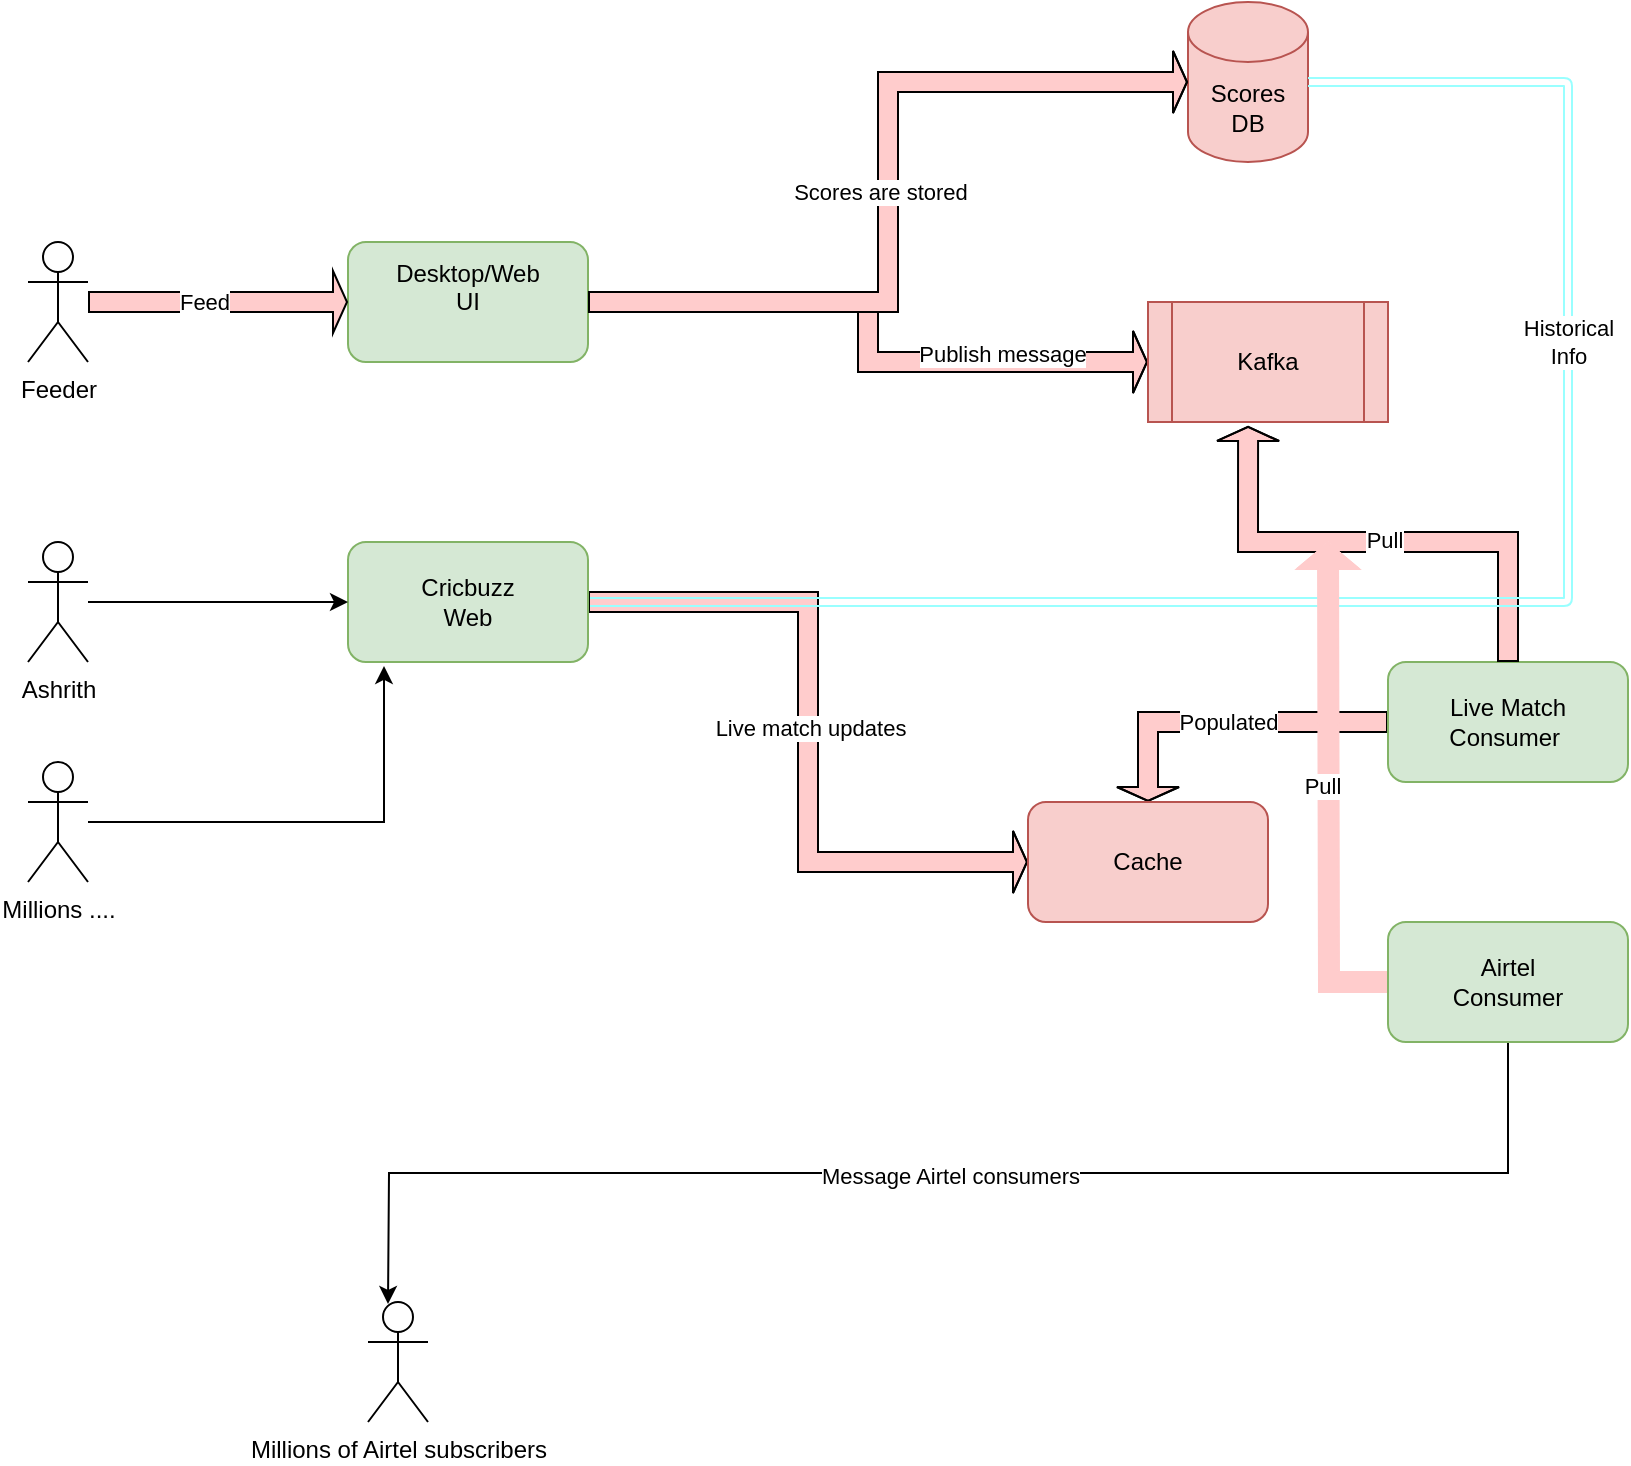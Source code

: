 <mxfile version="24.6.5" type="device">
  <diagram name="Simple architecture" id="oTdZrRDxeM_kzWt5eh7-">
    <mxGraphModel dx="1194" dy="615" grid="1" gridSize="10" guides="1" tooltips="1" connect="1" arrows="1" fold="1" page="1" pageScale="1" pageWidth="850" pageHeight="1100" math="0" shadow="0">
      <root>
        <mxCell id="0" />
        <mxCell id="1" parent="0" />
        <mxCell id="5g65gb1R4huNtyx6foxI-14" style="edgeStyle=orthogonalEdgeStyle;rounded=0;orthogonalLoop=1;jettySize=auto;html=1;entryX=0;entryY=0.5;entryDx=0;entryDy=0;shape=flexArrow;strokeWidth=1;endSize=2;startSize=2;fillColor=#FFCCCC;" edge="1" parent="1" source="5g65gb1R4huNtyx6foxI-1" target="5g65gb1R4huNtyx6foxI-13">
          <mxGeometry relative="1" as="geometry" />
        </mxCell>
        <mxCell id="5g65gb1R4huNtyx6foxI-15" value="Publish message" style="edgeLabel;html=1;align=center;verticalAlign=middle;resizable=0;points=[];" vertex="1" connectable="0" parent="5g65gb1R4huNtyx6foxI-14">
          <mxGeometry x="0.529" y="4" relative="1" as="geometry">
            <mxPoint as="offset" />
          </mxGeometry>
        </mxCell>
        <mxCell id="5g65gb1R4huNtyx6foxI-1" value="&lt;div&gt;Desktop/Web&lt;/div&gt;UI&lt;div&gt;&lt;br&gt;&lt;/div&gt;" style="rounded=1;whiteSpace=wrap;html=1;fillColor=#d5e8d4;strokeColor=#82b366;" vertex="1" parent="1">
          <mxGeometry x="200" y="140" width="120" height="60" as="geometry" />
        </mxCell>
        <mxCell id="5g65gb1R4huNtyx6foxI-3" style="edgeStyle=orthogonalEdgeStyle;rounded=0;orthogonalLoop=1;jettySize=auto;html=1;entryX=0;entryY=0.5;entryDx=0;entryDy=0;shape=flexArrow;strokeWidth=1;endSize=2;startSize=2;fillColor=#FFCCCC;" edge="1" parent="1" source="5g65gb1R4huNtyx6foxI-2" target="5g65gb1R4huNtyx6foxI-1">
          <mxGeometry relative="1" as="geometry" />
        </mxCell>
        <mxCell id="5g65gb1R4huNtyx6foxI-6" value="Feed" style="edgeLabel;html=1;align=center;verticalAlign=middle;resizable=0;points=[];" vertex="1" connectable="0" parent="5g65gb1R4huNtyx6foxI-3">
          <mxGeometry x="-0.108" relative="1" as="geometry">
            <mxPoint as="offset" />
          </mxGeometry>
        </mxCell>
        <mxCell id="5g65gb1R4huNtyx6foxI-2" value="Feeder" style="shape=umlActor;verticalLabelPosition=bottom;verticalAlign=top;html=1;outlineConnect=0;" vertex="1" parent="1">
          <mxGeometry x="40" y="140" width="30" height="60" as="geometry" />
        </mxCell>
        <mxCell id="5g65gb1R4huNtyx6foxI-4" value="&lt;div&gt;Scores&lt;/div&gt;DB" style="shape=cylinder3;whiteSpace=wrap;html=1;boundedLbl=1;backgroundOutline=1;size=15;fillColor=#f8cecc;strokeColor=#b85450;" vertex="1" parent="1">
          <mxGeometry x="620" y="20" width="60" height="80" as="geometry" />
        </mxCell>
        <mxCell id="5g65gb1R4huNtyx6foxI-5" style="edgeStyle=orthogonalEdgeStyle;rounded=0;orthogonalLoop=1;jettySize=auto;html=1;entryX=0;entryY=0.5;entryDx=0;entryDy=0;entryPerimeter=0;shape=flexArrow;strokeWidth=1;endSize=2;startSize=2;fillColor=#FFCCCC;" edge="1" parent="1" source="5g65gb1R4huNtyx6foxI-1" target="5g65gb1R4huNtyx6foxI-4">
          <mxGeometry relative="1" as="geometry" />
        </mxCell>
        <mxCell id="5g65gb1R4huNtyx6foxI-7" value="Scores are stored" style="edgeLabel;html=1;align=center;verticalAlign=middle;resizable=0;points=[];" vertex="1" connectable="0" parent="5g65gb1R4huNtyx6foxI-5">
          <mxGeometry y="4" relative="1" as="geometry">
            <mxPoint as="offset" />
          </mxGeometry>
        </mxCell>
        <mxCell id="5g65gb1R4huNtyx6foxI-21" style="edgeStyle=orthogonalEdgeStyle;rounded=0;orthogonalLoop=1;jettySize=auto;html=1;entryX=0;entryY=0.5;entryDx=0;entryDy=0;shape=flexArrow;strokeWidth=1;endSize=2;startSize=2;fillColor=#FFCCCC;" edge="1" parent="1" source="5g65gb1R4huNtyx6foxI-8" target="5g65gb1R4huNtyx6foxI-20">
          <mxGeometry relative="1" as="geometry" />
        </mxCell>
        <mxCell id="5g65gb1R4huNtyx6foxI-22" value="Live match updates" style="edgeLabel;html=1;align=center;verticalAlign=middle;resizable=0;points=[];" vertex="1" connectable="0" parent="5g65gb1R4huNtyx6foxI-21">
          <mxGeometry x="-0.011" y="1" relative="1" as="geometry">
            <mxPoint as="offset" />
          </mxGeometry>
        </mxCell>
        <mxCell id="5g65gb1R4huNtyx6foxI-8" value="Cricbuzz&lt;div&gt;Web&lt;/div&gt;" style="rounded=1;whiteSpace=wrap;html=1;fillColor=#d5e8d4;strokeColor=#82b366;" vertex="1" parent="1">
          <mxGeometry x="200" y="290" width="120" height="60" as="geometry" />
        </mxCell>
        <mxCell id="5g65gb1R4huNtyx6foxI-10" style="edgeStyle=orthogonalEdgeStyle;rounded=0;orthogonalLoop=1;jettySize=auto;html=1;entryX=0;entryY=0.5;entryDx=0;entryDy=0;" edge="1" parent="1" source="5g65gb1R4huNtyx6foxI-9" target="5g65gb1R4huNtyx6foxI-8">
          <mxGeometry relative="1" as="geometry" />
        </mxCell>
        <mxCell id="5g65gb1R4huNtyx6foxI-9" value="Ashrith" style="shape=umlActor;verticalLabelPosition=bottom;verticalAlign=top;html=1;outlineConnect=0;" vertex="1" parent="1">
          <mxGeometry x="40" y="290" width="30" height="60" as="geometry" />
        </mxCell>
        <mxCell id="5g65gb1R4huNtyx6foxI-13" value="Kafka" style="shape=process;whiteSpace=wrap;html=1;backgroundOutline=1;fillColor=#f8cecc;strokeColor=#b85450;" vertex="1" parent="1">
          <mxGeometry x="600" y="170" width="120" height="60" as="geometry" />
        </mxCell>
        <mxCell id="5g65gb1R4huNtyx6foxI-19" value="Populated" style="edgeStyle=orthogonalEdgeStyle;rounded=0;orthogonalLoop=1;jettySize=auto;html=1;shape=flexArrow;strokeWidth=1;endSize=2;startSize=2;fillColor=#FFCCCC;" edge="1" parent="1" source="5g65gb1R4huNtyx6foxI-16" target="5g65gb1R4huNtyx6foxI-20">
          <mxGeometry relative="1" as="geometry">
            <mxPoint x="600" y="420" as="targetPoint" />
          </mxGeometry>
        </mxCell>
        <mxCell id="5g65gb1R4huNtyx6foxI-16" value="Live Match Consumer&amp;nbsp;" style="rounded=1;whiteSpace=wrap;html=1;fillColor=#d5e8d4;strokeColor=#82b366;" vertex="1" parent="1">
          <mxGeometry x="720" y="350" width="120" height="60" as="geometry" />
        </mxCell>
        <mxCell id="5g65gb1R4huNtyx6foxI-17" style="edgeStyle=orthogonalEdgeStyle;rounded=0;orthogonalLoop=1;jettySize=auto;html=1;entryX=0.417;entryY=1.033;entryDx=0;entryDy=0;entryPerimeter=0;shape=flexArrow;strokeWidth=1;endSize=2;startSize=2;fillColor=#FFCCCC;" edge="1" parent="1" source="5g65gb1R4huNtyx6foxI-16" target="5g65gb1R4huNtyx6foxI-13">
          <mxGeometry relative="1" as="geometry" />
        </mxCell>
        <mxCell id="5g65gb1R4huNtyx6foxI-18" value="Pull" style="edgeLabel;html=1;align=center;verticalAlign=middle;resizable=0;points=[];" vertex="1" connectable="0" parent="5g65gb1R4huNtyx6foxI-17">
          <mxGeometry x="-0.012" y="-1" relative="1" as="geometry">
            <mxPoint as="offset" />
          </mxGeometry>
        </mxCell>
        <mxCell id="5g65gb1R4huNtyx6foxI-20" value="Cache" style="rounded=1;whiteSpace=wrap;html=1;fillColor=#f8cecc;strokeColor=#b85450;" vertex="1" parent="1">
          <mxGeometry x="540" y="420" width="120" height="60" as="geometry" />
        </mxCell>
        <mxCell id="5g65gb1R4huNtyx6foxI-23" style="edgeStyle=orthogonalEdgeStyle;rounded=1;orthogonalLoop=1;jettySize=auto;html=1;entryX=1;entryY=0.5;entryDx=0;entryDy=0;entryPerimeter=0;shape=link;endSize=4;startSize=4;strokeColor=#99FFFF;targetPerimeterSpacing=1;sourcePerimeterSpacing=1;" edge="1" parent="1" source="5g65gb1R4huNtyx6foxI-8" target="5g65gb1R4huNtyx6foxI-4">
          <mxGeometry relative="1" as="geometry">
            <Array as="points">
              <mxPoint x="810" y="320" />
              <mxPoint x="810" y="60" />
            </Array>
          </mxGeometry>
        </mxCell>
        <mxCell id="5g65gb1R4huNtyx6foxI-24" value="Historical&lt;div&gt;Info&lt;/div&gt;" style="edgeLabel;html=1;align=center;verticalAlign=middle;resizable=0;points=[];" vertex="1" connectable="0" parent="5g65gb1R4huNtyx6foxI-23">
          <mxGeometry x="0.409" relative="1" as="geometry">
            <mxPoint as="offset" />
          </mxGeometry>
        </mxCell>
        <mxCell id="5g65gb1R4huNtyx6foxI-26" value="Millions ...." style="shape=umlActor;verticalLabelPosition=bottom;verticalAlign=top;html=1;outlineConnect=0;" vertex="1" parent="1">
          <mxGeometry x="40" y="400" width="30" height="60" as="geometry" />
        </mxCell>
        <mxCell id="5g65gb1R4huNtyx6foxI-28" style="edgeStyle=orthogonalEdgeStyle;rounded=0;orthogonalLoop=1;jettySize=auto;html=1;entryX=0.15;entryY=1.033;entryDx=0;entryDy=0;entryPerimeter=0;" edge="1" parent="1" source="5g65gb1R4huNtyx6foxI-26" target="5g65gb1R4huNtyx6foxI-8">
          <mxGeometry relative="1" as="geometry" />
        </mxCell>
        <mxCell id="5g65gb1R4huNtyx6foxI-30" style="edgeStyle=orthogonalEdgeStyle;rounded=0;orthogonalLoop=1;jettySize=auto;html=1;shape=flexArrow;strokeColor=#FFCCCC;fillColor=#FFCCCC;endSize=4;startSize=4;" edge="1" parent="1" source="5g65gb1R4huNtyx6foxI-29">
          <mxGeometry relative="1" as="geometry">
            <mxPoint x="690" y="290" as="targetPoint" />
          </mxGeometry>
        </mxCell>
        <mxCell id="5g65gb1R4huNtyx6foxI-31" value="Pull" style="edgeLabel;html=1;align=center;verticalAlign=middle;resizable=0;points=[];" vertex="1" connectable="0" parent="5g65gb1R4huNtyx6foxI-30">
          <mxGeometry x="0.022" y="4" relative="1" as="geometry">
            <mxPoint as="offset" />
          </mxGeometry>
        </mxCell>
        <mxCell id="5g65gb1R4huNtyx6foxI-32" style="edgeStyle=orthogonalEdgeStyle;rounded=0;orthogonalLoop=1;jettySize=auto;html=1;exitX=0.5;exitY=1;exitDx=0;exitDy=0;" edge="1" parent="1" source="5g65gb1R4huNtyx6foxI-29">
          <mxGeometry relative="1" as="geometry">
            <mxPoint x="220" y="671" as="targetPoint" />
            <mxPoint x="710" y="590" as="sourcePoint" />
          </mxGeometry>
        </mxCell>
        <mxCell id="5g65gb1R4huNtyx6foxI-33" value="Message Airtel consumers" style="edgeLabel;html=1;align=center;verticalAlign=middle;resizable=0;points=[];" vertex="1" connectable="0" parent="5g65gb1R4huNtyx6foxI-32">
          <mxGeometry x="-0.002" y="1" relative="1" as="geometry">
            <mxPoint as="offset" />
          </mxGeometry>
        </mxCell>
        <mxCell id="5g65gb1R4huNtyx6foxI-29" value="Airtel&lt;div&gt;Consumer&lt;/div&gt;" style="rounded=1;whiteSpace=wrap;html=1;fillColor=#d5e8d4;strokeColor=#82b366;" vertex="1" parent="1">
          <mxGeometry x="720" y="480" width="120" height="60" as="geometry" />
        </mxCell>
        <mxCell id="5g65gb1R4huNtyx6foxI-34" value="Millions of Airtel subscribers" style="shape=umlActor;verticalLabelPosition=bottom;verticalAlign=top;html=1;outlineConnect=0;" vertex="1" parent="1">
          <mxGeometry x="210" y="670" width="30" height="60" as="geometry" />
        </mxCell>
      </root>
    </mxGraphModel>
  </diagram>
</mxfile>

